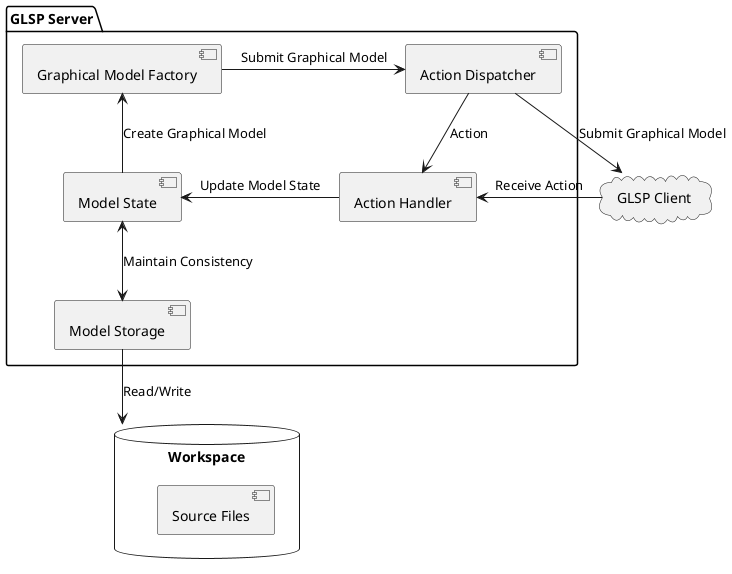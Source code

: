@startuml

folder "GLSP Server" as S {
    component "Action Dispatcher" as SD
    component "Action Handler" as SH
    component "Model State" as SM
    component "Model Storage" as SS
    component "Graphical Model Factory" as SF
}

database "Workspace" as W {
    component "Source Files" as WS
}

cloud "GLSP Client" as C

SD --> SH: "Action"
SS --> W: "Read/Write"
SM <--> SS: "Maintain Consistency"
SM --> SF: "Create Graphical Model"
SF -> SD: "Submit Graphical Model"
SH -> SM: "Update Model State"
SD -> C: "Submit Graphical Model"
C -> SH: "Receive Action"

@enduml